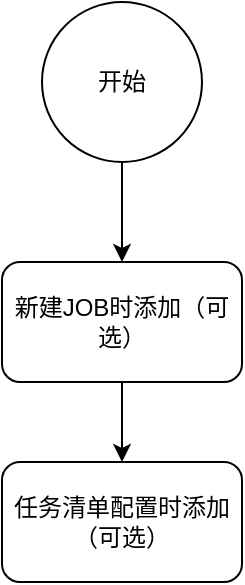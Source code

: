 <mxfile version="17.4.1" type="github">
  <diagram id="AdGgq3s2-j83g7VhR_e-" name="Page-1">
    <mxGraphModel dx="946" dy="547" grid="1" gridSize="10" guides="1" tooltips="1" connect="1" arrows="1" fold="1" page="1" pageScale="1" pageWidth="827" pageHeight="1169" math="0" shadow="0">
      <root>
        <mxCell id="0" />
        <mxCell id="1" parent="0" />
        <mxCell id="5gR2YbL7ooP7vub9se2f-4" style="edgeStyle=orthogonalEdgeStyle;rounded=0;orthogonalLoop=1;jettySize=auto;html=1;exitX=0.5;exitY=1;exitDx=0;exitDy=0;entryX=0.5;entryY=0;entryDx=0;entryDy=0;" edge="1" parent="1" source="5gR2YbL7ooP7vub9se2f-1" target="5gR2YbL7ooP7vub9se2f-3">
          <mxGeometry relative="1" as="geometry" />
        </mxCell>
        <mxCell id="5gR2YbL7ooP7vub9se2f-1" value="开始" style="ellipse;whiteSpace=wrap;html=1;aspect=fixed;" vertex="1" parent="1">
          <mxGeometry x="120" y="40" width="80" height="80" as="geometry" />
        </mxCell>
        <mxCell id="5gR2YbL7ooP7vub9se2f-6" style="edgeStyle=orthogonalEdgeStyle;rounded=0;orthogonalLoop=1;jettySize=auto;html=1;exitX=0.5;exitY=1;exitDx=0;exitDy=0;entryX=0.5;entryY=0;entryDx=0;entryDy=0;" edge="1" parent="1" source="5gR2YbL7ooP7vub9se2f-3" target="5gR2YbL7ooP7vub9se2f-5">
          <mxGeometry relative="1" as="geometry" />
        </mxCell>
        <mxCell id="5gR2YbL7ooP7vub9se2f-3" value="新建JOB时添加（可选）" style="rounded=1;whiteSpace=wrap;html=1;" vertex="1" parent="1">
          <mxGeometry x="100" y="170" width="120" height="60" as="geometry" />
        </mxCell>
        <mxCell id="5gR2YbL7ooP7vub9se2f-5" value="任务清单配置时添加（可选）" style="rounded=1;whiteSpace=wrap;html=1;" vertex="1" parent="1">
          <mxGeometry x="100" y="270" width="120" height="60" as="geometry" />
        </mxCell>
      </root>
    </mxGraphModel>
  </diagram>
</mxfile>
